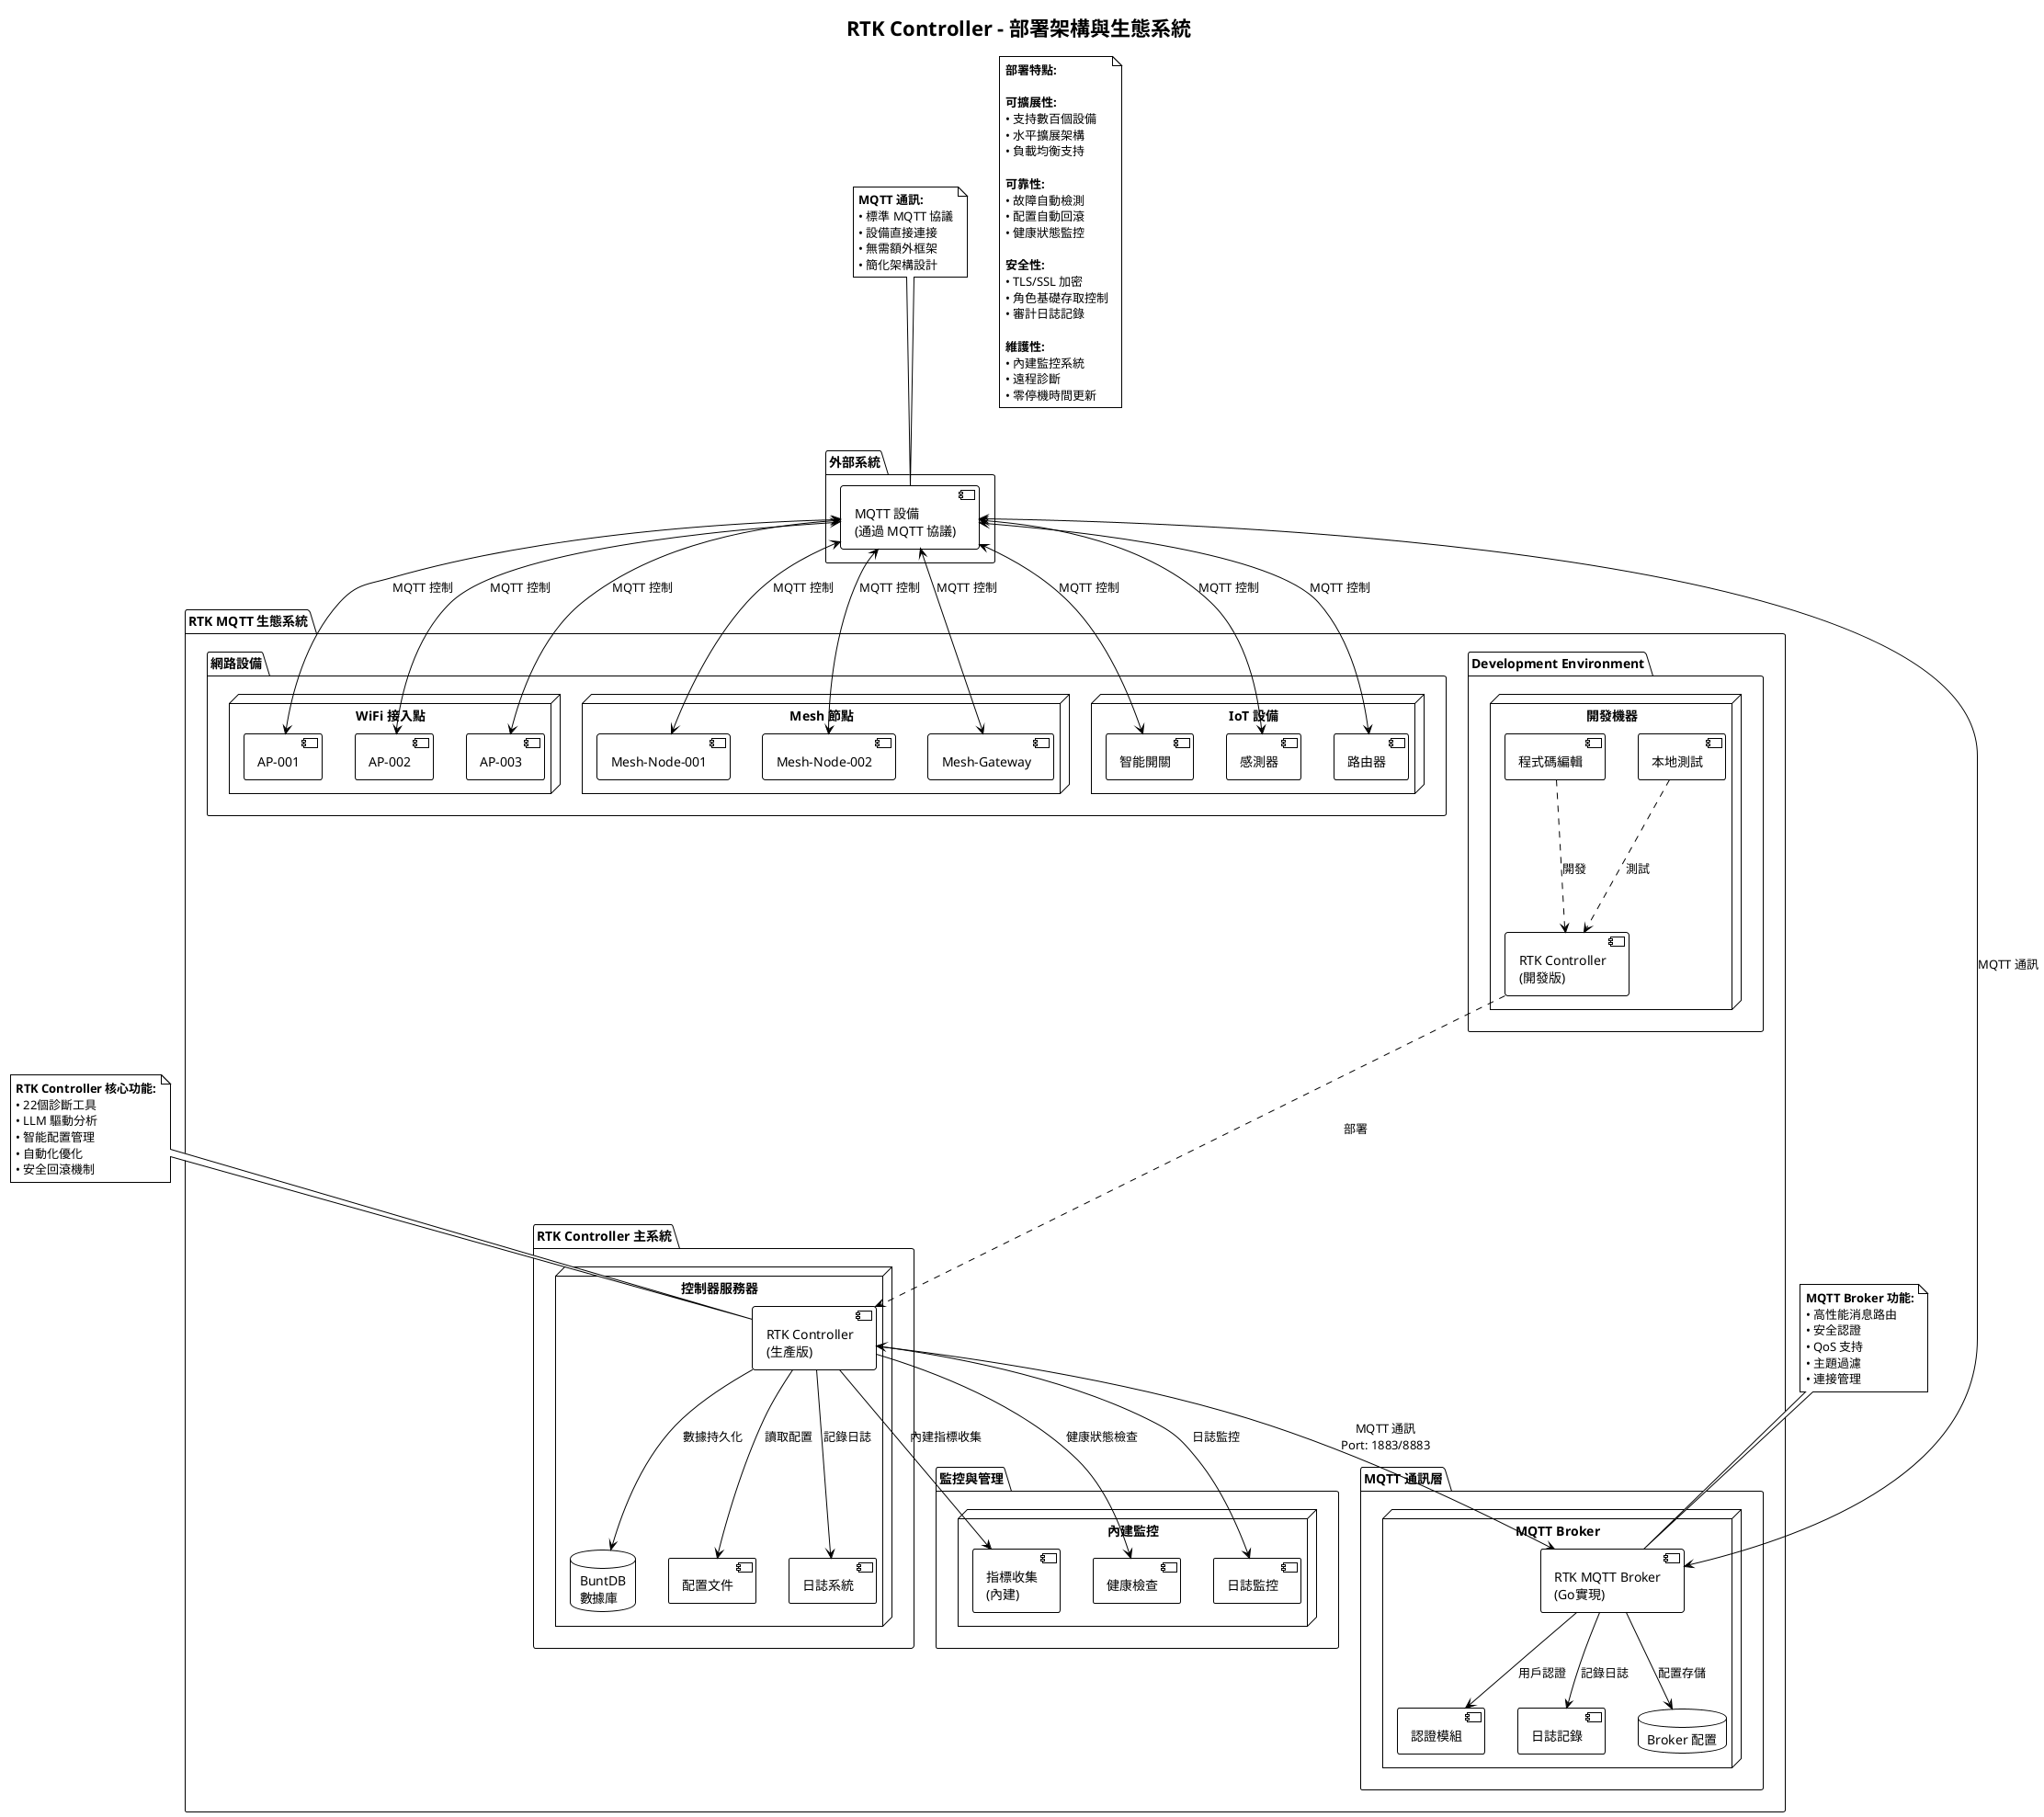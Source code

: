 @startuml RTK_Controller_Deployment
title RTK Controller - 部署架構與生態系統

!theme plain
skinparam backgroundColor #FFFFFF

package "RTK MQTT 生態系統" {
  
  package "Development Environment" {
    node "開發機器" {
      [RTK Controller\n(開發版)] as DevController
      [本地測試] as DevTest
      [程式碼編輯] as DevCode
    }
  }
  
  package "RTK Controller 主系統" {
    node "控制器服務器" {
      [RTK Controller\n(生產版)] as Controller
      database "BuntDB\n數據庫" as ControllerDB
      [配置文件] as ControllerConfig
      [日誌系統] as ControllerLogs
    }
  }
  
  package "MQTT 通訊層" {
    node "MQTT Broker" {
      [RTK MQTT Broker\n(Go實現)] as Broker
      [認證模組] as BrokerAuth
      [日誌記錄] as BrokerLogs
      database "Broker 配置" as BrokerDB
    }
  }
  
  
  package "網路設備" {
    node "WiFi 接入點" {
      [AP-001] as AP1
      [AP-002] as AP2
      [AP-003] as AP3
    }
    
    node "Mesh 節點" {
      [Mesh-Node-001] as Mesh1
      [Mesh-Node-002] as Mesh2
      [Mesh-Gateway] as MeshGW
    }
    
    node "IoT 設備" {
      [智能開關] as IoTSwitch
      [感測器] as IoTSensor
      [路由器] as IoTRouter
    }
  }
  
  package "監控與管理" {
    node "內建監控" {
      [指標收集\n(內建)] as InternalMetrics
      [健康檢查] as HealthCheck
      [日誌監控] as LogMonitor
    }
  }
}

package "外部系統" {
  [MQTT 設備\n(通過 MQTT 協議)] as MQTTDevices
}

' 連接關係
DevController -.-> Controller : "部署"
DevTest -.-> DevController : "測試"
DevCode -.-> DevController : "開發"

Controller <--> Broker : "MQTT 通訊\nPort: 1883/8883"
Controller --> ControllerDB : "數據持久化"
Controller --> ControllerConfig : "讀取配置"
Controller --> ControllerLogs : "記錄日誌"

Broker --> BrokerAuth : "用戶認證"
Broker --> BrokerLogs : "記錄日誌"
Broker --> BrokerDB : "配置存儲"

Broker <--> MQTTDevices : "MQTT 通訊"

MQTTDevices <--> AP1 : "MQTT 控制"
MQTTDevices <--> AP2 : "MQTT 控制"
MQTTDevices <--> AP3 : "MQTT 控制"

MQTTDevices <--> Mesh1 : "MQTT 控制"
MQTTDevices <--> Mesh2 : "MQTT 控制"
MQTTDevices <--> MeshGW : "MQTT 控制"

MQTTDevices <--> IoTSwitch : "MQTT 控制"
MQTTDevices <--> IoTSensor : "MQTT 控制"
MQTTDevices <--> IoTRouter : "MQTT 控制"

Controller --> InternalMetrics : "內建指標收集"
Controller --> HealthCheck : "健康狀態檢查"
Controller --> LogMonitor : "日誌監控"


note top of Controller
  **RTK Controller 核心功能:**
  • 22個診斷工具
  • LLM 驅動分析
  • 智能配置管理
  • 自動化優化
  • 安全回滾機制
end note

note top of Broker
  **MQTT Broker 功能:**
  • 高性能消息路由
  • 安全認證
  • QoS 支持
  • 主題過濾
  • 連接管理
end note

note top of MQTTDevices
  **MQTT 通訊:**
  • 標準 MQTT 協議
  • 設備直接連接
  • 無需額外框架
  • 簡化架構設計
end note


note as DeploymentNotes
  **部署特點:**
  
  **可擴展性:**
  • 支持數百個設備
  • 水平擴展架構
  • 負載均衡支持
  
  **可靠性:**
  • 故障自動檢測
  • 配置自動回滾
  • 健康狀態監控
  
  **安全性:**
  • TLS/SSL 加密
  • 角色基礎存取控制
  • 審計日誌記錄
  
  **維護性:**
  • 內建監控系統
  • 遠程診斷
  • 零停機時間更新
end note

@enduml